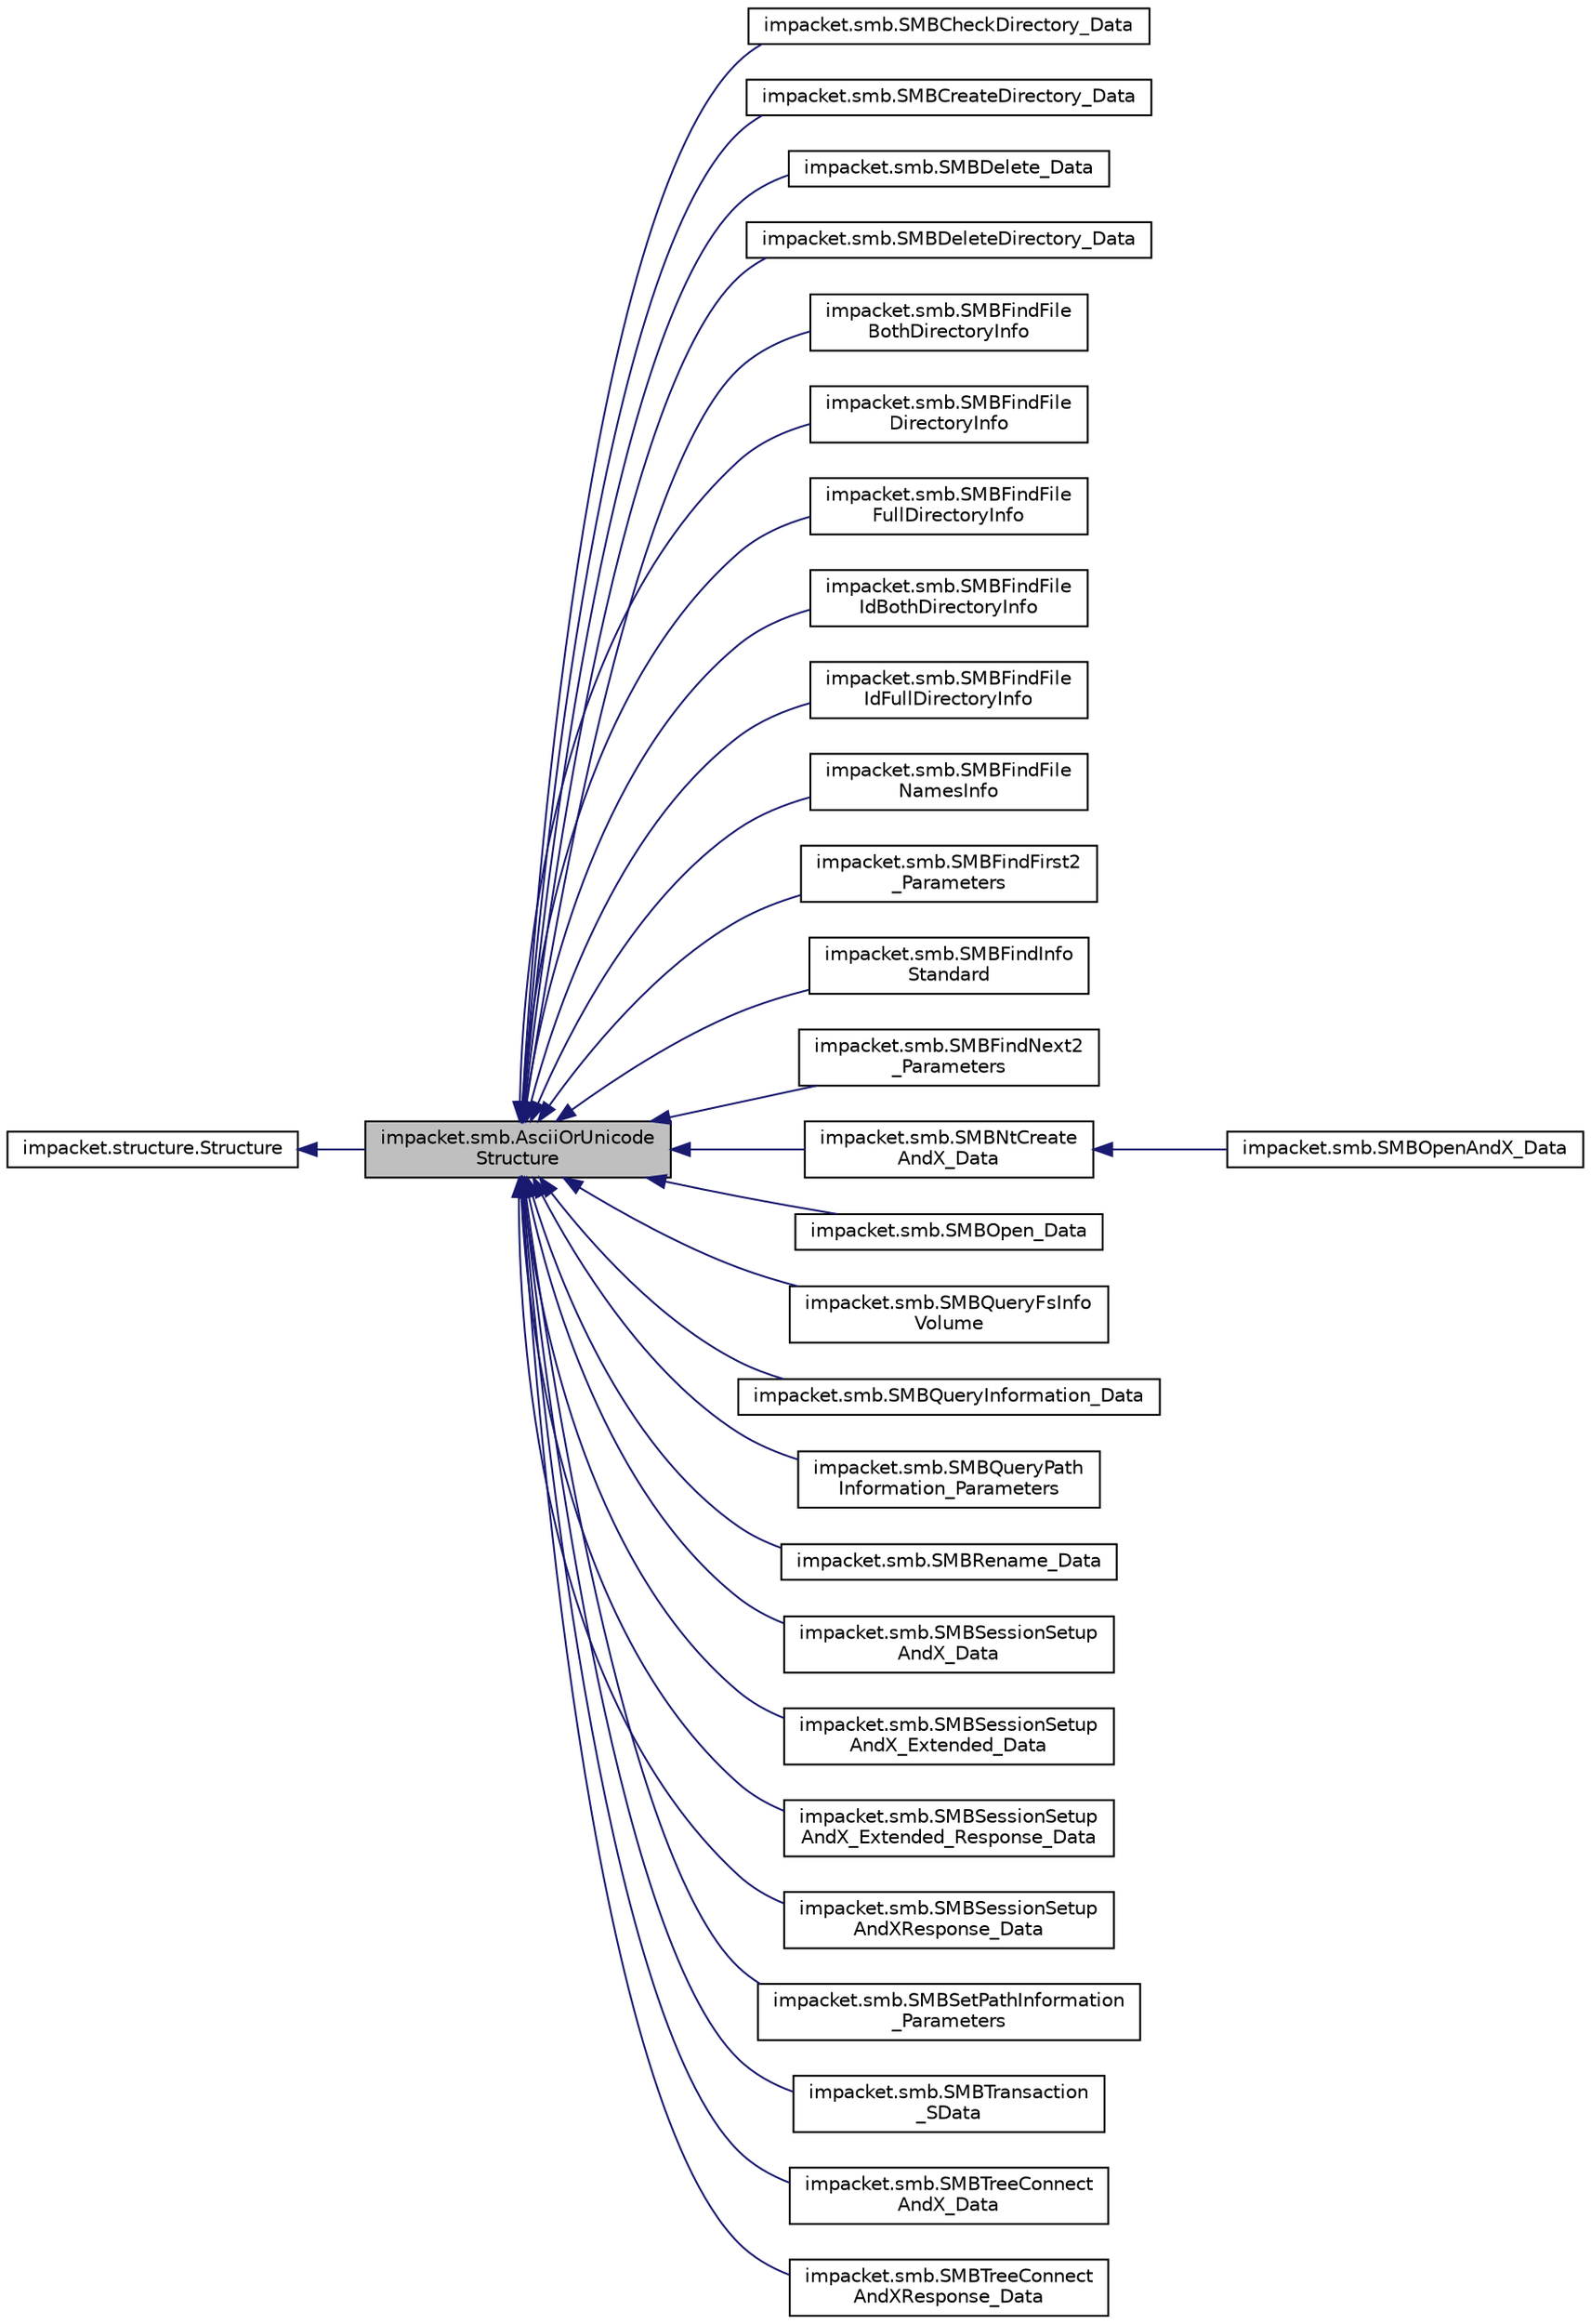 digraph "impacket.smb.AsciiOrUnicodeStructure"
{
  edge [fontname="Helvetica",fontsize="10",labelfontname="Helvetica",labelfontsize="10"];
  node [fontname="Helvetica",fontsize="10",shape=record];
  rankdir="LR";
  Node0 [label="impacket.smb.AsciiOrUnicode\lStructure",height=0.2,width=0.4,color="black", fillcolor="grey75", style="filled", fontcolor="black"];
  Node1 -> Node0 [dir="back",color="midnightblue",fontsize="10",style="solid",fontname="Helvetica"];
  Node1 [label="impacket.structure.Structure",height=0.2,width=0.4,color="black", fillcolor="white", style="filled",URL="$classimpacket_1_1structure_1_1_structure.html"];
  Node0 -> Node2 [dir="back",color="midnightblue",fontsize="10",style="solid",fontname="Helvetica"];
  Node2 [label="impacket.smb.SMBCheckDirectory_Data",height=0.2,width=0.4,color="black", fillcolor="white", style="filled",URL="$classimpacket_1_1smb_1_1_s_m_b_check_directory___data.html"];
  Node0 -> Node3 [dir="back",color="midnightblue",fontsize="10",style="solid",fontname="Helvetica"];
  Node3 [label="impacket.smb.SMBCreateDirectory_Data",height=0.2,width=0.4,color="black", fillcolor="white", style="filled",URL="$classimpacket_1_1smb_1_1_s_m_b_create_directory___data.html"];
  Node0 -> Node4 [dir="back",color="midnightblue",fontsize="10",style="solid",fontname="Helvetica"];
  Node4 [label="impacket.smb.SMBDelete_Data",height=0.2,width=0.4,color="black", fillcolor="white", style="filled",URL="$classimpacket_1_1smb_1_1_s_m_b_delete___data.html"];
  Node0 -> Node5 [dir="back",color="midnightblue",fontsize="10",style="solid",fontname="Helvetica"];
  Node5 [label="impacket.smb.SMBDeleteDirectory_Data",height=0.2,width=0.4,color="black", fillcolor="white", style="filled",URL="$classimpacket_1_1smb_1_1_s_m_b_delete_directory___data.html"];
  Node0 -> Node6 [dir="back",color="midnightblue",fontsize="10",style="solid",fontname="Helvetica"];
  Node6 [label="impacket.smb.SMBFindFile\lBothDirectoryInfo",height=0.2,width=0.4,color="black", fillcolor="white", style="filled",URL="$classimpacket_1_1smb_1_1_s_m_b_find_file_both_directory_info.html"];
  Node0 -> Node7 [dir="back",color="midnightblue",fontsize="10",style="solid",fontname="Helvetica"];
  Node7 [label="impacket.smb.SMBFindFile\lDirectoryInfo",height=0.2,width=0.4,color="black", fillcolor="white", style="filled",URL="$classimpacket_1_1smb_1_1_s_m_b_find_file_directory_info.html"];
  Node0 -> Node8 [dir="back",color="midnightblue",fontsize="10",style="solid",fontname="Helvetica"];
  Node8 [label="impacket.smb.SMBFindFile\lFullDirectoryInfo",height=0.2,width=0.4,color="black", fillcolor="white", style="filled",URL="$classimpacket_1_1smb_1_1_s_m_b_find_file_full_directory_info.html"];
  Node0 -> Node9 [dir="back",color="midnightblue",fontsize="10",style="solid",fontname="Helvetica"];
  Node9 [label="impacket.smb.SMBFindFile\lIdBothDirectoryInfo",height=0.2,width=0.4,color="black", fillcolor="white", style="filled",URL="$classimpacket_1_1smb_1_1_s_m_b_find_file_id_both_directory_info.html"];
  Node0 -> Node10 [dir="back",color="midnightblue",fontsize="10",style="solid",fontname="Helvetica"];
  Node10 [label="impacket.smb.SMBFindFile\lIdFullDirectoryInfo",height=0.2,width=0.4,color="black", fillcolor="white", style="filled",URL="$classimpacket_1_1smb_1_1_s_m_b_find_file_id_full_directory_info.html"];
  Node0 -> Node11 [dir="back",color="midnightblue",fontsize="10",style="solid",fontname="Helvetica"];
  Node11 [label="impacket.smb.SMBFindFile\lNamesInfo",height=0.2,width=0.4,color="black", fillcolor="white", style="filled",URL="$classimpacket_1_1smb_1_1_s_m_b_find_file_names_info.html"];
  Node0 -> Node12 [dir="back",color="midnightblue",fontsize="10",style="solid",fontname="Helvetica"];
  Node12 [label="impacket.smb.SMBFindFirst2\l_Parameters",height=0.2,width=0.4,color="black", fillcolor="white", style="filled",URL="$classimpacket_1_1smb_1_1_s_m_b_find_first2___parameters.html"];
  Node0 -> Node13 [dir="back",color="midnightblue",fontsize="10",style="solid",fontname="Helvetica"];
  Node13 [label="impacket.smb.SMBFindInfo\lStandard",height=0.2,width=0.4,color="black", fillcolor="white", style="filled",URL="$classimpacket_1_1smb_1_1_s_m_b_find_info_standard.html"];
  Node0 -> Node14 [dir="back",color="midnightblue",fontsize="10",style="solid",fontname="Helvetica"];
  Node14 [label="impacket.smb.SMBFindNext2\l_Parameters",height=0.2,width=0.4,color="black", fillcolor="white", style="filled",URL="$classimpacket_1_1smb_1_1_s_m_b_find_next2___parameters.html"];
  Node0 -> Node15 [dir="back",color="midnightblue",fontsize="10",style="solid",fontname="Helvetica"];
  Node15 [label="impacket.smb.SMBNtCreate\lAndX_Data",height=0.2,width=0.4,color="black", fillcolor="white", style="filled",URL="$classimpacket_1_1smb_1_1_s_m_b_nt_create_and_x___data.html"];
  Node15 -> Node16 [dir="back",color="midnightblue",fontsize="10",style="solid",fontname="Helvetica"];
  Node16 [label="impacket.smb.SMBOpenAndX_Data",height=0.2,width=0.4,color="black", fillcolor="white", style="filled",URL="$classimpacket_1_1smb_1_1_s_m_b_open_and_x___data.html"];
  Node0 -> Node17 [dir="back",color="midnightblue",fontsize="10",style="solid",fontname="Helvetica"];
  Node17 [label="impacket.smb.SMBOpen_Data",height=0.2,width=0.4,color="black", fillcolor="white", style="filled",URL="$classimpacket_1_1smb_1_1_s_m_b_open___data.html"];
  Node0 -> Node18 [dir="back",color="midnightblue",fontsize="10",style="solid",fontname="Helvetica"];
  Node18 [label="impacket.smb.SMBQueryFsInfo\lVolume",height=0.2,width=0.4,color="black", fillcolor="white", style="filled",URL="$classimpacket_1_1smb_1_1_s_m_b_query_fs_info_volume.html"];
  Node0 -> Node19 [dir="back",color="midnightblue",fontsize="10",style="solid",fontname="Helvetica"];
  Node19 [label="impacket.smb.SMBQueryInformation_Data",height=0.2,width=0.4,color="black", fillcolor="white", style="filled",URL="$classimpacket_1_1smb_1_1_s_m_b_query_information___data.html"];
  Node0 -> Node20 [dir="back",color="midnightblue",fontsize="10",style="solid",fontname="Helvetica"];
  Node20 [label="impacket.smb.SMBQueryPath\lInformation_Parameters",height=0.2,width=0.4,color="black", fillcolor="white", style="filled",URL="$classimpacket_1_1smb_1_1_s_m_b_query_path_information___parameters.html"];
  Node0 -> Node21 [dir="back",color="midnightblue",fontsize="10",style="solid",fontname="Helvetica"];
  Node21 [label="impacket.smb.SMBRename_Data",height=0.2,width=0.4,color="black", fillcolor="white", style="filled",URL="$classimpacket_1_1smb_1_1_s_m_b_rename___data.html"];
  Node0 -> Node22 [dir="back",color="midnightblue",fontsize="10",style="solid",fontname="Helvetica"];
  Node22 [label="impacket.smb.SMBSessionSetup\lAndX_Data",height=0.2,width=0.4,color="black", fillcolor="white", style="filled",URL="$classimpacket_1_1smb_1_1_s_m_b_session_setup_and_x___data.html"];
  Node0 -> Node23 [dir="back",color="midnightblue",fontsize="10",style="solid",fontname="Helvetica"];
  Node23 [label="impacket.smb.SMBSessionSetup\lAndX_Extended_Data",height=0.2,width=0.4,color="black", fillcolor="white", style="filled",URL="$classimpacket_1_1smb_1_1_s_m_b_session_setup_and_x___extended___data.html"];
  Node0 -> Node24 [dir="back",color="midnightblue",fontsize="10",style="solid",fontname="Helvetica"];
  Node24 [label="impacket.smb.SMBSessionSetup\lAndX_Extended_Response_Data",height=0.2,width=0.4,color="black", fillcolor="white", style="filled",URL="$classimpacket_1_1smb_1_1_s_m_b_session_setup_and_x___extended___response___data.html"];
  Node0 -> Node25 [dir="back",color="midnightblue",fontsize="10",style="solid",fontname="Helvetica"];
  Node25 [label="impacket.smb.SMBSessionSetup\lAndXResponse_Data",height=0.2,width=0.4,color="black", fillcolor="white", style="filled",URL="$classimpacket_1_1smb_1_1_s_m_b_session_setup_and_x_response___data.html"];
  Node0 -> Node26 [dir="back",color="midnightblue",fontsize="10",style="solid",fontname="Helvetica"];
  Node26 [label="impacket.smb.SMBSetPathInformation\l_Parameters",height=0.2,width=0.4,color="black", fillcolor="white", style="filled",URL="$classimpacket_1_1smb_1_1_s_m_b_set_path_information___parameters.html"];
  Node0 -> Node27 [dir="back",color="midnightblue",fontsize="10",style="solid",fontname="Helvetica"];
  Node27 [label="impacket.smb.SMBTransaction\l_SData",height=0.2,width=0.4,color="black", fillcolor="white", style="filled",URL="$classimpacket_1_1smb_1_1_s_m_b_transaction___s_data.html"];
  Node0 -> Node28 [dir="back",color="midnightblue",fontsize="10",style="solid",fontname="Helvetica"];
  Node28 [label="impacket.smb.SMBTreeConnect\lAndX_Data",height=0.2,width=0.4,color="black", fillcolor="white", style="filled",URL="$classimpacket_1_1smb_1_1_s_m_b_tree_connect_and_x___data.html"];
  Node0 -> Node29 [dir="back",color="midnightblue",fontsize="10",style="solid",fontname="Helvetica"];
  Node29 [label="impacket.smb.SMBTreeConnect\lAndXResponse_Data",height=0.2,width=0.4,color="black", fillcolor="white", style="filled",URL="$classimpacket_1_1smb_1_1_s_m_b_tree_connect_and_x_response___data.html"];
}
